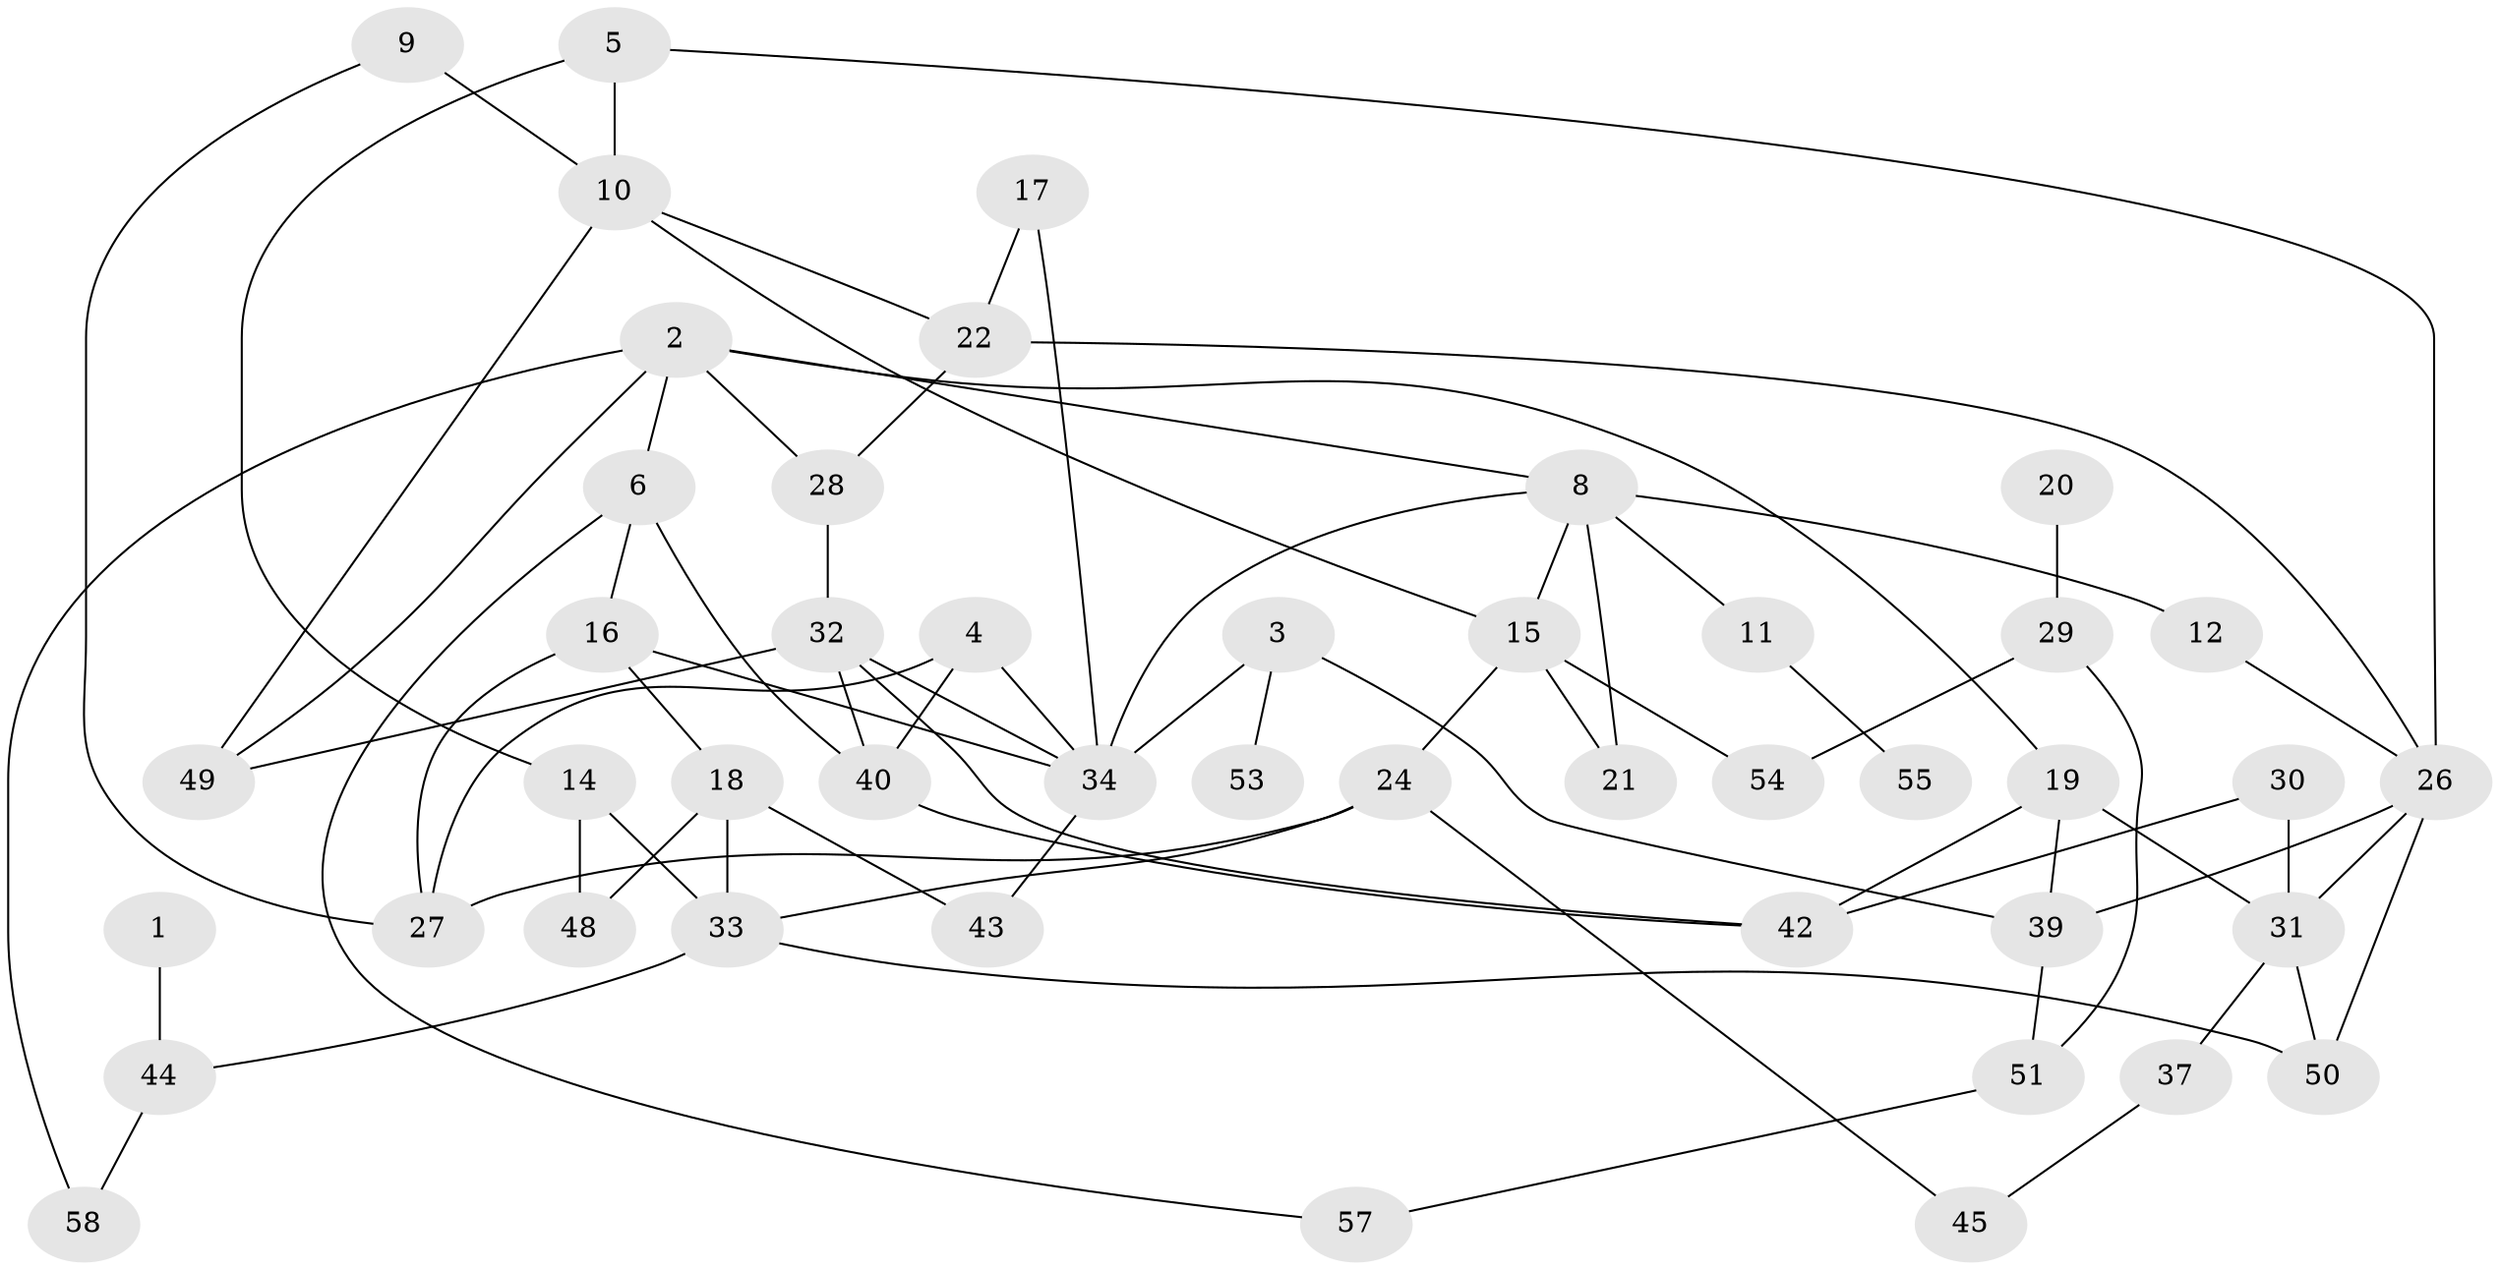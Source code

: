 // original degree distribution, {2: 0.2782608695652174, 4: 0.1565217391304348, 3: 0.25217391304347825, 0: 0.09565217391304348, 1: 0.17391304347826086, 5: 0.017391304347826087, 6: 0.017391304347826087, 7: 0.008695652173913044}
// Generated by graph-tools (version 1.1) at 2025/48/03/04/25 22:48:03]
// undirected, 46 vertices, 75 edges
graph export_dot {
  node [color=gray90,style=filled];
  1;
  2;
  3;
  4;
  5;
  6;
  8;
  9;
  10;
  11;
  12;
  14;
  15;
  16;
  17;
  18;
  19;
  20;
  21;
  22;
  24;
  26;
  27;
  28;
  29;
  30;
  31;
  32;
  33;
  34;
  37;
  39;
  40;
  42;
  43;
  44;
  45;
  48;
  49;
  50;
  51;
  53;
  54;
  55;
  57;
  58;
  1 -- 44 [weight=1.0];
  2 -- 6 [weight=1.0];
  2 -- 8 [weight=1.0];
  2 -- 19 [weight=1.0];
  2 -- 28 [weight=1.0];
  2 -- 49 [weight=1.0];
  2 -- 58 [weight=1.0];
  3 -- 34 [weight=1.0];
  3 -- 39 [weight=1.0];
  3 -- 53 [weight=1.0];
  4 -- 27 [weight=1.0];
  4 -- 34 [weight=1.0];
  4 -- 40 [weight=4.0];
  5 -- 10 [weight=1.0];
  5 -- 14 [weight=1.0];
  5 -- 26 [weight=1.0];
  6 -- 16 [weight=1.0];
  6 -- 40 [weight=1.0];
  6 -- 57 [weight=1.0];
  8 -- 11 [weight=1.0];
  8 -- 12 [weight=1.0];
  8 -- 15 [weight=1.0];
  8 -- 21 [weight=1.0];
  8 -- 34 [weight=1.0];
  9 -- 10 [weight=1.0];
  9 -- 27 [weight=1.0];
  10 -- 15 [weight=1.0];
  10 -- 22 [weight=1.0];
  10 -- 49 [weight=1.0];
  11 -- 55 [weight=1.0];
  12 -- 26 [weight=1.0];
  14 -- 33 [weight=1.0];
  14 -- 48 [weight=1.0];
  15 -- 21 [weight=1.0];
  15 -- 24 [weight=1.0];
  15 -- 54 [weight=2.0];
  16 -- 18 [weight=1.0];
  16 -- 27 [weight=1.0];
  16 -- 34 [weight=2.0];
  17 -- 22 [weight=1.0];
  17 -- 34 [weight=1.0];
  18 -- 33 [weight=1.0];
  18 -- 43 [weight=1.0];
  18 -- 48 [weight=1.0];
  19 -- 31 [weight=1.0];
  19 -- 39 [weight=1.0];
  19 -- 42 [weight=1.0];
  20 -- 29 [weight=1.0];
  22 -- 26 [weight=1.0];
  22 -- 28 [weight=1.0];
  24 -- 27 [weight=1.0];
  24 -- 33 [weight=1.0];
  24 -- 45 [weight=1.0];
  26 -- 31 [weight=1.0];
  26 -- 39 [weight=1.0];
  26 -- 50 [weight=1.0];
  28 -- 32 [weight=1.0];
  29 -- 51 [weight=1.0];
  29 -- 54 [weight=1.0];
  30 -- 31 [weight=1.0];
  30 -- 42 [weight=1.0];
  31 -- 37 [weight=1.0];
  31 -- 50 [weight=1.0];
  32 -- 34 [weight=1.0];
  32 -- 40 [weight=1.0];
  32 -- 42 [weight=1.0];
  32 -- 49 [weight=1.0];
  33 -- 44 [weight=1.0];
  33 -- 50 [weight=1.0];
  34 -- 43 [weight=1.0];
  37 -- 45 [weight=1.0];
  39 -- 51 [weight=1.0];
  40 -- 42 [weight=1.0];
  44 -- 58 [weight=1.0];
  51 -- 57 [weight=1.0];
}
